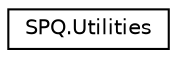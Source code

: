 digraph "Graphical Class Hierarchy"
{
  edge [fontname="Helvetica",fontsize="10",labelfontname="Helvetica",labelfontsize="10"];
  node [fontname="Helvetica",fontsize="10",shape=record];
  rankdir="LR";
  Node0 [label="SPQ.Utilities",height=0.2,width=0.4,color="black", fillcolor="white", style="filled",URL="$class_s_p_q_1_1_utilities.html",tooltip="Utilities class. The Utilities class gathers reusable utility methods in different points of the proj..."];
}

